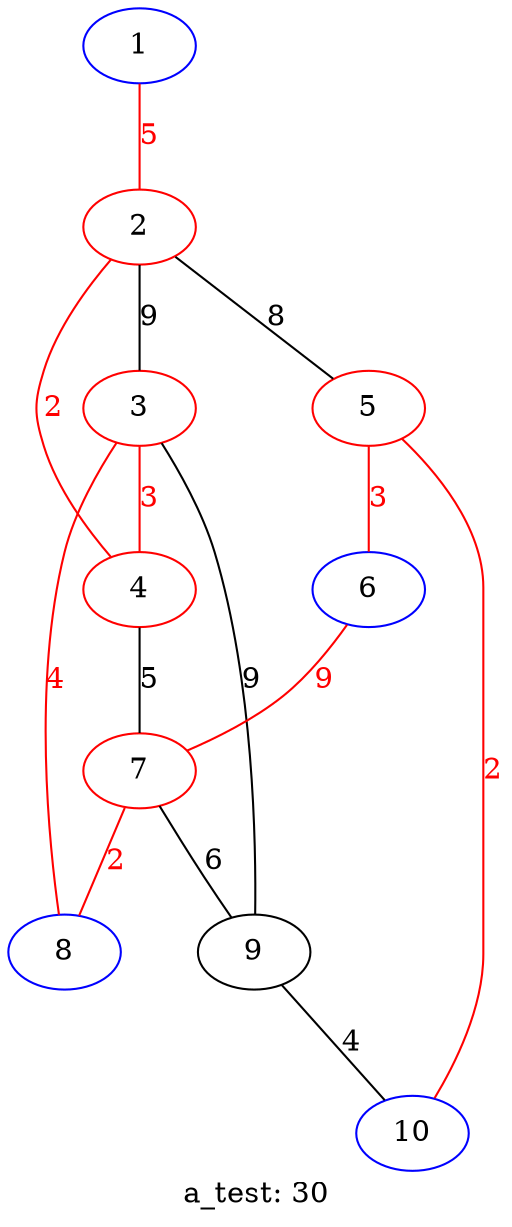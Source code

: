 strict graph G {
  label="a_test: 30";
  1 [ color="blue" ];
  2 [ color="red" ];
  3 [ color="red" ];
  4 [ color="red" ];
  5 [ color="red" ];
  6 [ color="blue" ];
  7 [ color="red" ];
  8 [ color="blue" ];
  9 [ ];
  10 [ color="blue" ];
  1 -- 2 [ color="red" fontcolor="red" label="5" ];
  2 -- 3 [ label="9" ];
  2 -- 4 [ color="red" fontcolor="red" label="2" ];
  2 -- 5 [ label="8" ];
  3 -- 4 [ color="red" fontcolor="red" label="3" ];
  3 -- 8 [ color="red" fontcolor="red" label="4" ];
  3 -- 9 [ label="9" ];
  4 -- 7 [ label="5" ];
  5 -- 6 [ color="red" fontcolor="red" label="3" ];
  5 -- 10 [ color="red" fontcolor="red" label="2" ];
  6 -- 7 [ color="red" fontcolor="red" label="9" ];
  7 -- 8 [ color="red" fontcolor="red" label="2" ];
  7 -- 9 [ label="6" ];
  9 -- 10 [ label="4" ];
}
